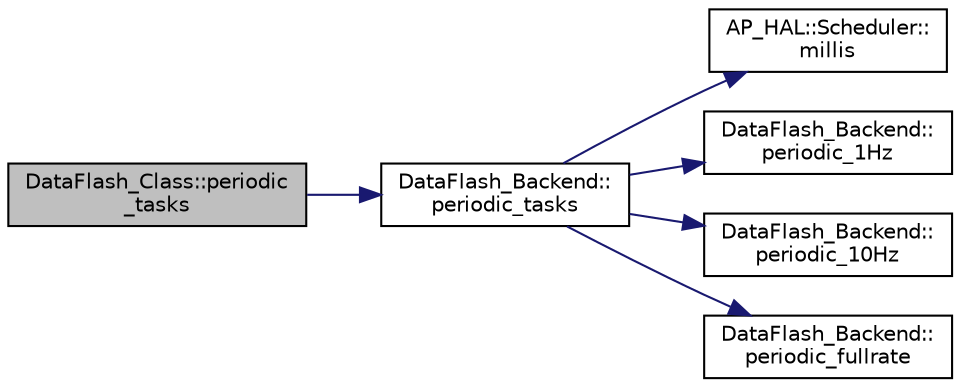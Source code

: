 digraph "DataFlash_Class::periodic_tasks"
{
 // INTERACTIVE_SVG=YES
  edge [fontname="Helvetica",fontsize="10",labelfontname="Helvetica",labelfontsize="10"];
  node [fontname="Helvetica",fontsize="10",shape=record];
  rankdir="LR";
  Node1 [label="DataFlash_Class::periodic\l_tasks",height=0.2,width=0.4,color="black", fillcolor="grey75", style="filled", fontcolor="black"];
  Node1 -> Node2 [color="midnightblue",fontsize="10",style="solid",fontname="Helvetica"];
  Node2 [label="DataFlash_Backend::\lperiodic_tasks",height=0.2,width=0.4,color="black", fillcolor="white", style="filled",URL="$classDataFlash__Backend.html#a1b3798baa61b65119a1bcdf82fd32df0"];
  Node2 -> Node3 [color="midnightblue",fontsize="10",style="solid",fontname="Helvetica"];
  Node3 [label="AP_HAL::Scheduler::\lmillis",height=0.2,width=0.4,color="black", fillcolor="white", style="filled",URL="$classAP__HAL_1_1Scheduler.html#a26b68339fc68a562d8d3a1238d0ec8c1"];
  Node2 -> Node4 [color="midnightblue",fontsize="10",style="solid",fontname="Helvetica"];
  Node4 [label="DataFlash_Backend::\lperiodic_1Hz",height=0.2,width=0.4,color="black", fillcolor="white", style="filled",URL="$classDataFlash__Backend.html#ac66f43764a2dc672115f7a103dfc9984"];
  Node2 -> Node5 [color="midnightblue",fontsize="10",style="solid",fontname="Helvetica"];
  Node5 [label="DataFlash_Backend::\lperiodic_10Hz",height=0.2,width=0.4,color="black", fillcolor="white", style="filled",URL="$classDataFlash__Backend.html#abd4c3d03fd48a758dc04dbcb5896c021"];
  Node2 -> Node6 [color="midnightblue",fontsize="10",style="solid",fontname="Helvetica"];
  Node6 [label="DataFlash_Backend::\lperiodic_fullrate",height=0.2,width=0.4,color="black", fillcolor="white", style="filled",URL="$classDataFlash__Backend.html#aea3688488241ec3a37149a4da813c6bf"];
}
